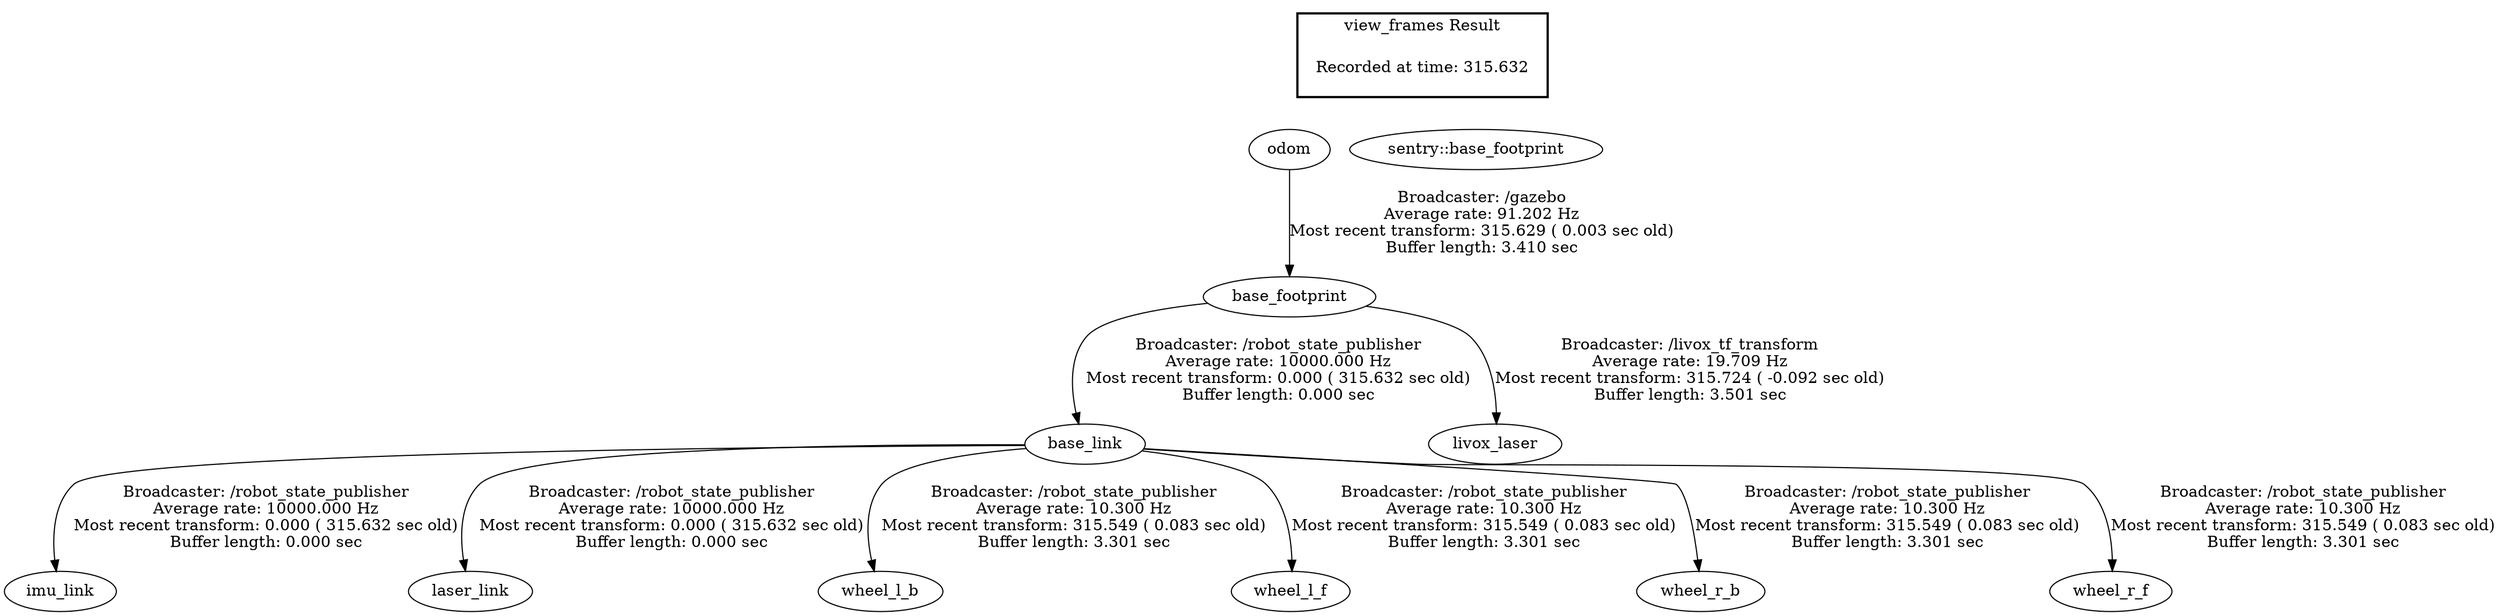 digraph G {
"base_footprint" -> "base_link"[label="Broadcaster: /robot_state_publisher\nAverage rate: 10000.000 Hz\nMost recent transform: 0.000 ( 315.632 sec old)\nBuffer length: 0.000 sec\n"];
"odom" -> "base_footprint"[label="Broadcaster: /gazebo\nAverage rate: 91.202 Hz\nMost recent transform: 315.629 ( 0.003 sec old)\nBuffer length: 3.410 sec\n"];
"base_link" -> "imu_link"[label="Broadcaster: /robot_state_publisher\nAverage rate: 10000.000 Hz\nMost recent transform: 0.000 ( 315.632 sec old)\nBuffer length: 0.000 sec\n"];
"base_link" -> "laser_link"[label="Broadcaster: /robot_state_publisher\nAverage rate: 10000.000 Hz\nMost recent transform: 0.000 ( 315.632 sec old)\nBuffer length: 0.000 sec\n"];
"base_footprint" -> "livox_laser"[label="Broadcaster: /livox_tf_transform\nAverage rate: 19.709 Hz\nMost recent transform: 315.724 ( -0.092 sec old)\nBuffer length: 3.501 sec\n"];
"base_link" -> "wheel_l_b"[label="Broadcaster: /robot_state_publisher\nAverage rate: 10.300 Hz\nMost recent transform: 315.549 ( 0.083 sec old)\nBuffer length: 3.301 sec\n"];
"base_link" -> "wheel_l_f"[label="Broadcaster: /robot_state_publisher\nAverage rate: 10.300 Hz\nMost recent transform: 315.549 ( 0.083 sec old)\nBuffer length: 3.301 sec\n"];
"base_link" -> "wheel_r_b"[label="Broadcaster: /robot_state_publisher\nAverage rate: 10.300 Hz\nMost recent transform: 315.549 ( 0.083 sec old)\nBuffer length: 3.301 sec\n"];
"base_link" -> "wheel_r_f"[label="Broadcaster: /robot_state_publisher\nAverage rate: 10.300 Hz\nMost recent transform: 315.549 ( 0.083 sec old)\nBuffer length: 3.301 sec\n"];
edge [style=invis];
 subgraph cluster_legend { style=bold; color=black; label ="view_frames Result";
"Recorded at time: 315.632"[ shape=plaintext ] ;
 }->"odom";
edge [style=invis];
 subgraph cluster_legend { style=bold; color=black; label ="view_frames Result";
"Recorded at time: 315.632"[ shape=plaintext ] ;
 }->"sentry::base_footprint";
}